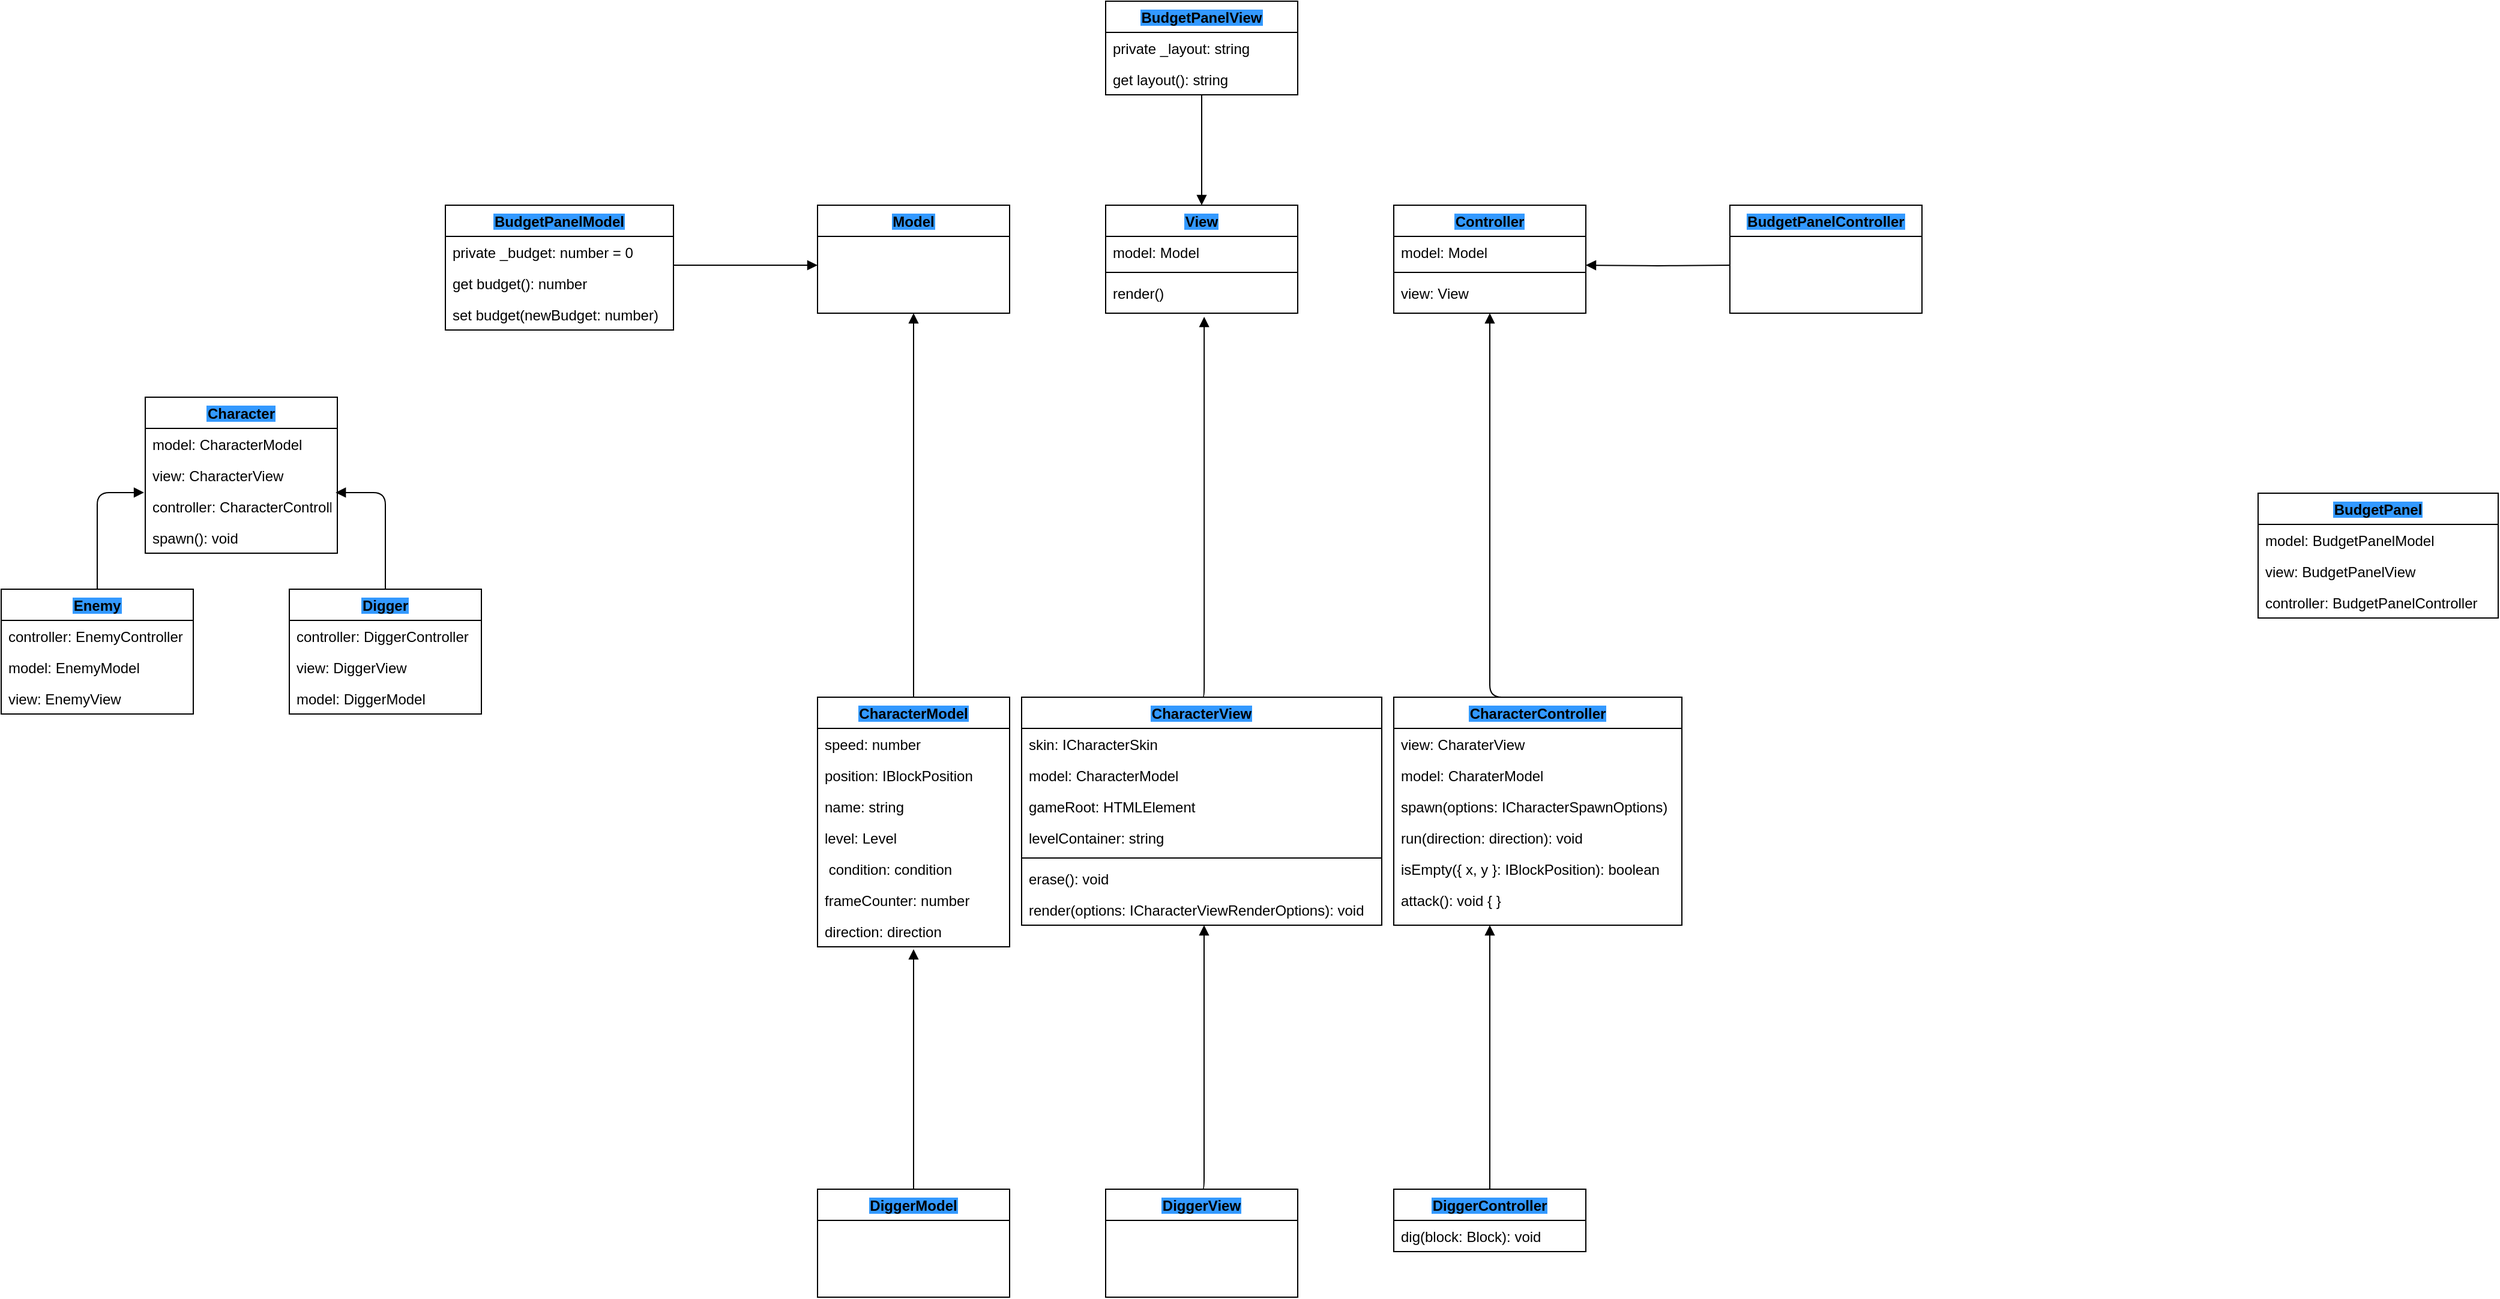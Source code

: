 <mxfile version="13.2.1" type="github">
  <diagram id="IyPydjw5QlKbOZAZAvIa" name="Page-1">
    <mxGraphModel dx="3267" dy="2639" grid="1" gridSize="10" guides="1" tooltips="1" connect="1" arrows="1" fold="1" page="1" pageScale="1" pageWidth="827" pageHeight="1169" math="0" shadow="0">
      <root>
        <mxCell id="0" />
        <mxCell id="1" parent="0" />
        <mxCell id="8UruansU7Lyf3w-Pljux-15" value="Controller" style="swimlane;fontStyle=1;align=center;verticalAlign=top;childLayout=stackLayout;horizontal=1;startSize=26;horizontalStack=0;resizeParent=1;resizeParentMax=0;resizeLast=0;collapsible=1;marginBottom=0;labelBackgroundColor=#3399FF;" vertex="1" parent="1">
          <mxGeometry x="560" y="80" width="160" height="90" as="geometry" />
        </mxCell>
        <mxCell id="8UruansU7Lyf3w-Pljux-16" value="model: Model" style="text;strokeColor=none;fillColor=none;align=left;verticalAlign=top;spacingLeft=4;spacingRight=4;overflow=hidden;rotatable=0;points=[[0,0.5],[1,0.5]];portConstraint=eastwest;" vertex="1" parent="8UruansU7Lyf3w-Pljux-15">
          <mxGeometry y="26" width="160" height="26" as="geometry" />
        </mxCell>
        <mxCell id="8UruansU7Lyf3w-Pljux-17" value="" style="line;strokeWidth=1;fillColor=none;align=left;verticalAlign=middle;spacingTop=-1;spacingLeft=3;spacingRight=3;rotatable=0;labelPosition=right;points=[];portConstraint=eastwest;" vertex="1" parent="8UruansU7Lyf3w-Pljux-15">
          <mxGeometry y="52" width="160" height="8" as="geometry" />
        </mxCell>
        <mxCell id="8UruansU7Lyf3w-Pljux-28" value="view: View" style="text;strokeColor=none;fillColor=none;align=left;verticalAlign=top;spacingLeft=4;spacingRight=4;overflow=hidden;rotatable=0;points=[[0,0.5],[1,0.5]];portConstraint=eastwest;" vertex="1" parent="8UruansU7Lyf3w-Pljux-15">
          <mxGeometry y="60" width="160" height="30" as="geometry" />
        </mxCell>
        <mxCell id="8UruansU7Lyf3w-Pljux-20" value="View" style="swimlane;fontStyle=1;align=center;verticalAlign=top;childLayout=stackLayout;horizontal=1;startSize=26;horizontalStack=0;resizeParent=1;resizeParentMax=0;resizeLast=0;collapsible=1;marginBottom=0;labelBackgroundColor=#3399FF;" vertex="1" parent="1">
          <mxGeometry x="320" y="80" width="160" height="90" as="geometry" />
        </mxCell>
        <mxCell id="8UruansU7Lyf3w-Pljux-21" value="model: Model" style="text;strokeColor=none;fillColor=none;align=left;verticalAlign=top;spacingLeft=4;spacingRight=4;overflow=hidden;rotatable=0;points=[[0,0.5],[1,0.5]];portConstraint=eastwest;" vertex="1" parent="8UruansU7Lyf3w-Pljux-20">
          <mxGeometry y="26" width="160" height="26" as="geometry" />
        </mxCell>
        <mxCell id="8UruansU7Lyf3w-Pljux-22" value="" style="line;strokeWidth=1;fillColor=none;align=left;verticalAlign=middle;spacingTop=-1;spacingLeft=3;spacingRight=3;rotatable=0;labelPosition=right;points=[];portConstraint=eastwest;" vertex="1" parent="8UruansU7Lyf3w-Pljux-20">
          <mxGeometry y="52" width="160" height="8" as="geometry" />
        </mxCell>
        <mxCell id="8UruansU7Lyf3w-Pljux-23" value="render()" style="text;strokeColor=none;fillColor=none;align=left;verticalAlign=top;spacingLeft=4;spacingRight=4;overflow=hidden;rotatable=0;points=[[0,0.5],[1,0.5]];portConstraint=eastwest;" vertex="1" parent="8UruansU7Lyf3w-Pljux-20">
          <mxGeometry y="60" width="160" height="30" as="geometry" />
        </mxCell>
        <mxCell id="8UruansU7Lyf3w-Pljux-24" value="Model" style="swimlane;fontStyle=1;align=center;verticalAlign=top;childLayout=stackLayout;horizontal=1;startSize=26;horizontalStack=0;resizeParent=1;resizeParentMax=0;resizeLast=0;collapsible=1;marginBottom=0;labelBackgroundColor=#3399FF;" vertex="1" parent="1">
          <mxGeometry x="80" y="80" width="160" height="90" as="geometry" />
        </mxCell>
        <mxCell id="8UruansU7Lyf3w-Pljux-30" value="" style="endArrow=block;endFill=1;html=1;edgeStyle=orthogonalEdgeStyle;align=left;verticalAlign=top;exitX=0.5;exitY=0;exitDx=0;exitDy=0;entryX=0.5;entryY=1;entryDx=0;entryDy=0;" edge="1" parent="1" source="8UruansU7Lyf3w-Pljux-29" target="8UruansU7Lyf3w-Pljux-24">
          <mxGeometry x="-1" relative="1" as="geometry">
            <mxPoint x="370" y="310" as="sourcePoint" />
            <mxPoint x="530" y="310" as="targetPoint" />
          </mxGeometry>
        </mxCell>
        <mxCell id="8UruansU7Lyf3w-Pljux-35" value="" style="endArrow=block;endFill=1;html=1;edgeStyle=orthogonalEdgeStyle;align=left;verticalAlign=top;exitX=0.5;exitY=0;exitDx=0;exitDy=0;entryX=0.513;entryY=1.1;entryDx=0;entryDy=0;entryPerimeter=0;" edge="1" parent="1" source="8UruansU7Lyf3w-Pljux-34" target="8UruansU7Lyf3w-Pljux-23">
          <mxGeometry x="-1" relative="1" as="geometry">
            <mxPoint x="610" y="310" as="sourcePoint" />
            <mxPoint x="400" y="170" as="targetPoint" />
            <Array as="points">
              <mxPoint x="402" y="490" />
            </Array>
          </mxGeometry>
        </mxCell>
        <mxCell id="8UruansU7Lyf3w-Pljux-37" value="" style="endArrow=block;endFill=1;html=1;edgeStyle=orthogonalEdgeStyle;align=left;verticalAlign=top;exitX=0.5;exitY=0;exitDx=0;exitDy=0;" edge="1" parent="1" source="8UruansU7Lyf3w-Pljux-39" target="8UruansU7Lyf3w-Pljux-28">
          <mxGeometry x="-1" relative="1" as="geometry">
            <mxPoint x="850" y="310" as="sourcePoint" />
            <mxPoint x="660" y="250" as="targetPoint" />
            <Array as="points">
              <mxPoint x="640" y="360" />
              <mxPoint x="640" y="360" />
            </Array>
          </mxGeometry>
        </mxCell>
        <mxCell id="8UruansU7Lyf3w-Pljux-39" value="CharacterController" style="swimlane;fontStyle=1;align=center;verticalAlign=top;childLayout=stackLayout;horizontal=1;startSize=26;horizontalStack=0;resizeParent=1;resizeParentMax=0;resizeLast=0;collapsible=1;marginBottom=0;labelBackgroundColor=#3399FF;" vertex="1" parent="1">
          <mxGeometry x="560" y="490" width="240" height="190" as="geometry" />
        </mxCell>
        <mxCell id="8UruansU7Lyf3w-Pljux-104" value="view: CharaterView" style="text;strokeColor=none;fillColor=none;align=left;verticalAlign=top;spacingLeft=4;spacingRight=4;overflow=hidden;rotatable=0;points=[[0,0.5],[1,0.5]];portConstraint=eastwest;labelBackgroundColor=none;" vertex="1" parent="8UruansU7Lyf3w-Pljux-39">
          <mxGeometry y="26" width="240" height="26" as="geometry" />
        </mxCell>
        <mxCell id="8UruansU7Lyf3w-Pljux-105" value="model: CharaterModel" style="text;strokeColor=none;fillColor=none;align=left;verticalAlign=top;spacingLeft=4;spacingRight=4;overflow=hidden;rotatable=0;points=[[0,0.5],[1,0.5]];portConstraint=eastwest;labelBackgroundColor=none;" vertex="1" parent="8UruansU7Lyf3w-Pljux-39">
          <mxGeometry y="52" width="240" height="26" as="geometry" />
        </mxCell>
        <mxCell id="8UruansU7Lyf3w-Pljux-107" value="spawn(options: ICharacterSpawnOptions)" style="text;strokeColor=none;fillColor=none;align=left;verticalAlign=top;spacingLeft=4;spacingRight=4;overflow=hidden;rotatable=0;points=[[0,0.5],[1,0.5]];portConstraint=eastwest;labelBackgroundColor=none;" vertex="1" parent="8UruansU7Lyf3w-Pljux-39">
          <mxGeometry y="78" width="240" height="26" as="geometry" />
        </mxCell>
        <mxCell id="8UruansU7Lyf3w-Pljux-108" value="run(direction: direction): void" style="text;strokeColor=none;fillColor=none;align=left;verticalAlign=top;spacingLeft=4;spacingRight=4;overflow=hidden;rotatable=0;points=[[0,0.5],[1,0.5]];portConstraint=eastwest;labelBackgroundColor=none;" vertex="1" parent="8UruansU7Lyf3w-Pljux-39">
          <mxGeometry y="104" width="240" height="26" as="geometry" />
        </mxCell>
        <mxCell id="8UruansU7Lyf3w-Pljux-109" value="isEmpty({ x, y }: IBlockPosition): boolean" style="text;strokeColor=none;fillColor=none;align=left;verticalAlign=top;spacingLeft=4;spacingRight=4;overflow=hidden;rotatable=0;points=[[0,0.5],[1,0.5]];portConstraint=eastwest;labelBackgroundColor=none;" vertex="1" parent="8UruansU7Lyf3w-Pljux-39">
          <mxGeometry y="130" width="240" height="26" as="geometry" />
        </mxCell>
        <mxCell id="8UruansU7Lyf3w-Pljux-110" value="attack(): void { }" style="text;strokeColor=none;fillColor=none;align=left;verticalAlign=top;spacingLeft=4;spacingRight=4;overflow=hidden;rotatable=0;points=[[0,0.5],[1,0.5]];portConstraint=eastwest;labelBackgroundColor=none;" vertex="1" parent="8UruansU7Lyf3w-Pljux-39">
          <mxGeometry y="156" width="240" height="34" as="geometry" />
        </mxCell>
        <mxCell id="8UruansU7Lyf3w-Pljux-34" value="CharacterView" style="swimlane;fontStyle=1;align=center;verticalAlign=top;childLayout=stackLayout;horizontal=1;startSize=26;horizontalStack=0;resizeParent=1;resizeParentMax=0;resizeLast=0;collapsible=1;marginBottom=0;labelBackgroundColor=#3399FF;" vertex="1" parent="1">
          <mxGeometry x="250" y="490" width="300" height="190" as="geometry" />
        </mxCell>
        <mxCell id="8UruansU7Lyf3w-Pljux-83" value="skin: ICharacterSkin" style="text;strokeColor=none;fillColor=none;align=left;verticalAlign=top;spacingLeft=4;spacingRight=4;overflow=hidden;rotatable=0;points=[[0,0.5],[1,0.5]];portConstraint=eastwest;labelBackgroundColor=none;" vertex="1" parent="8UruansU7Lyf3w-Pljux-34">
          <mxGeometry y="26" width="300" height="26" as="geometry" />
        </mxCell>
        <mxCell id="8UruansU7Lyf3w-Pljux-88" value="model: CharacterModel" style="text;strokeColor=none;fillColor=none;align=left;verticalAlign=top;spacingLeft=4;spacingRight=4;overflow=hidden;rotatable=0;points=[[0,0.5],[1,0.5]];portConstraint=eastwest;labelBackgroundColor=none;" vertex="1" parent="8UruansU7Lyf3w-Pljux-34">
          <mxGeometry y="52" width="300" height="26" as="geometry" />
        </mxCell>
        <mxCell id="8UruansU7Lyf3w-Pljux-89" value="gameRoot: HTMLElement" style="text;strokeColor=none;fillColor=none;align=left;verticalAlign=top;spacingLeft=4;spacingRight=4;overflow=hidden;rotatable=0;points=[[0,0.5],[1,0.5]];portConstraint=eastwest;labelBackgroundColor=none;" vertex="1" parent="8UruansU7Lyf3w-Pljux-34">
          <mxGeometry y="78" width="300" height="26" as="geometry" />
        </mxCell>
        <mxCell id="8UruansU7Lyf3w-Pljux-90" value="levelContainer: string" style="text;strokeColor=none;fillColor=none;align=left;verticalAlign=top;spacingLeft=4;spacingRight=4;overflow=hidden;rotatable=0;points=[[0,0.5],[1,0.5]];portConstraint=eastwest;labelBackgroundColor=none;" vertex="1" parent="8UruansU7Lyf3w-Pljux-34">
          <mxGeometry y="104" width="300" height="26" as="geometry" />
        </mxCell>
        <mxCell id="8UruansU7Lyf3w-Pljux-106" value="" style="line;strokeWidth=1;fillColor=none;align=left;verticalAlign=middle;spacingTop=-1;spacingLeft=3;spacingRight=3;rotatable=0;labelPosition=right;points=[];portConstraint=eastwest;labelBackgroundColor=none;" vertex="1" parent="8UruansU7Lyf3w-Pljux-34">
          <mxGeometry y="130" width="300" height="8" as="geometry" />
        </mxCell>
        <mxCell id="8UruansU7Lyf3w-Pljux-93" value="erase(): void" style="text;strokeColor=none;fillColor=none;align=left;verticalAlign=top;spacingLeft=4;spacingRight=4;overflow=hidden;rotatable=0;points=[[0,0.5],[1,0.5]];portConstraint=eastwest;labelBackgroundColor=none;" vertex="1" parent="8UruansU7Lyf3w-Pljux-34">
          <mxGeometry y="138" width="300" height="26" as="geometry" />
        </mxCell>
        <mxCell id="8UruansU7Lyf3w-Pljux-100" value="render(options: ICharacterViewRenderOptions): void" style="text;strokeColor=none;fillColor=none;align=left;verticalAlign=top;spacingLeft=4;spacingRight=4;overflow=hidden;rotatable=0;points=[[0,0.5],[1,0.5]];portConstraint=eastwest;labelBackgroundColor=none;" vertex="1" parent="8UruansU7Lyf3w-Pljux-34">
          <mxGeometry y="164" width="300" height="26" as="geometry" />
        </mxCell>
        <mxCell id="8UruansU7Lyf3w-Pljux-29" value="CharacterModel" style="swimlane;fontStyle=1;align=center;verticalAlign=top;childLayout=stackLayout;horizontal=1;startSize=26;horizontalStack=0;resizeParent=1;resizeParentMax=0;resizeLast=0;collapsible=1;marginBottom=0;labelBackgroundColor=#3399FF;" vertex="1" parent="1">
          <mxGeometry x="80" y="490" width="160" height="208" as="geometry" />
        </mxCell>
        <mxCell id="8UruansU7Lyf3w-Pljux-74" value="speed: number" style="text;strokeColor=none;fillColor=none;align=left;verticalAlign=top;spacingLeft=4;spacingRight=4;overflow=hidden;rotatable=0;points=[[0,0.5],[1,0.5]];portConstraint=eastwest;labelBackgroundColor=none;" vertex="1" parent="8UruansU7Lyf3w-Pljux-29">
          <mxGeometry y="26" width="160" height="26" as="geometry" />
        </mxCell>
        <mxCell id="8UruansU7Lyf3w-Pljux-77" value="position: IBlockPosition" style="text;strokeColor=none;fillColor=none;align=left;verticalAlign=top;spacingLeft=4;spacingRight=4;overflow=hidden;rotatable=0;points=[[0,0.5],[1,0.5]];portConstraint=eastwest;labelBackgroundColor=none;" vertex="1" parent="8UruansU7Lyf3w-Pljux-29">
          <mxGeometry y="52" width="160" height="26" as="geometry" />
        </mxCell>
        <mxCell id="8UruansU7Lyf3w-Pljux-78" value="name: string" style="text;strokeColor=none;fillColor=none;align=left;verticalAlign=top;spacingLeft=4;spacingRight=4;overflow=hidden;rotatable=0;points=[[0,0.5],[1,0.5]];portConstraint=eastwest;labelBackgroundColor=none;" vertex="1" parent="8UruansU7Lyf3w-Pljux-29">
          <mxGeometry y="78" width="160" height="26" as="geometry" />
        </mxCell>
        <mxCell id="8UruansU7Lyf3w-Pljux-79" value="level: Level" style="text;strokeColor=none;fillColor=none;align=left;verticalAlign=top;spacingLeft=4;spacingRight=4;overflow=hidden;rotatable=0;points=[[0,0.5],[1,0.5]];portConstraint=eastwest;labelBackgroundColor=none;" vertex="1" parent="8UruansU7Lyf3w-Pljux-29">
          <mxGeometry y="104" width="160" height="26" as="geometry" />
        </mxCell>
        <mxCell id="8UruansU7Lyf3w-Pljux-80" value=" condition: condition" style="text;strokeColor=none;fillColor=none;align=left;verticalAlign=top;spacingLeft=4;spacingRight=4;overflow=hidden;rotatable=0;points=[[0,0.5],[1,0.5]];portConstraint=eastwest;labelBackgroundColor=none;" vertex="1" parent="8UruansU7Lyf3w-Pljux-29">
          <mxGeometry y="130" width="160" height="26" as="geometry" />
        </mxCell>
        <mxCell id="8UruansU7Lyf3w-Pljux-81" value="frameCounter: number" style="text;strokeColor=none;fillColor=none;align=left;verticalAlign=top;spacingLeft=4;spacingRight=4;overflow=hidden;rotatable=0;points=[[0,0.5],[1,0.5]];portConstraint=eastwest;labelBackgroundColor=none;" vertex="1" parent="8UruansU7Lyf3w-Pljux-29">
          <mxGeometry y="156" width="160" height="26" as="geometry" />
        </mxCell>
        <mxCell id="8UruansU7Lyf3w-Pljux-82" value="direction: direction" style="text;strokeColor=none;fillColor=none;align=left;verticalAlign=top;spacingLeft=4;spacingRight=4;overflow=hidden;rotatable=0;points=[[0,0.5],[1,0.5]];portConstraint=eastwest;labelBackgroundColor=none;" vertex="1" parent="8UruansU7Lyf3w-Pljux-29">
          <mxGeometry y="182" width="160" height="26" as="geometry" />
        </mxCell>
        <mxCell id="8UruansU7Lyf3w-Pljux-41" value="Character" style="swimlane;fontStyle=1;align=center;verticalAlign=top;childLayout=stackLayout;horizontal=1;startSize=26;horizontalStack=0;resizeParent=1;resizeParentMax=0;resizeLast=0;collapsible=1;marginBottom=0;labelBackgroundColor=#3399FF;" vertex="1" parent="1">
          <mxGeometry x="-480" y="240" width="160" height="130" as="geometry" />
        </mxCell>
        <mxCell id="8UruansU7Lyf3w-Pljux-49" value="model: CharacterModel" style="text;strokeColor=none;fillColor=none;align=left;verticalAlign=top;spacingLeft=4;spacingRight=4;overflow=hidden;rotatable=0;points=[[0,0.5],[1,0.5]];portConstraint=eastwest;labelBackgroundColor=none;" vertex="1" parent="8UruansU7Lyf3w-Pljux-41">
          <mxGeometry y="26" width="160" height="26" as="geometry" />
        </mxCell>
        <mxCell id="8UruansU7Lyf3w-Pljux-50" value="view: CharacterView" style="text;strokeColor=none;fillColor=none;align=left;verticalAlign=top;spacingLeft=4;spacingRight=4;overflow=hidden;rotatable=0;points=[[0,0.5],[1,0.5]];portConstraint=eastwest;labelBackgroundColor=none;" vertex="1" parent="8UruansU7Lyf3w-Pljux-41">
          <mxGeometry y="52" width="160" height="26" as="geometry" />
        </mxCell>
        <mxCell id="8UruansU7Lyf3w-Pljux-51" value="controller: CharacterController" style="text;strokeColor=none;fillColor=none;align=left;verticalAlign=top;spacingLeft=4;spacingRight=4;overflow=hidden;rotatable=0;points=[[0,0.5],[1,0.5]];portConstraint=eastwest;labelBackgroundColor=none;" vertex="1" parent="8UruansU7Lyf3w-Pljux-41">
          <mxGeometry y="78" width="160" height="26" as="geometry" />
        </mxCell>
        <mxCell id="8UruansU7Lyf3w-Pljux-48" value="spawn(): void" style="text;strokeColor=none;fillColor=none;align=left;verticalAlign=top;spacingLeft=4;spacingRight=4;overflow=hidden;rotatable=0;points=[[0,0.5],[1,0.5]];portConstraint=eastwest;labelBackgroundColor=none;" vertex="1" parent="8UruansU7Lyf3w-Pljux-41">
          <mxGeometry y="104" width="160" height="26" as="geometry" />
        </mxCell>
        <mxCell id="8UruansU7Lyf3w-Pljux-45" value="Digger" style="swimlane;fontStyle=1;align=center;verticalAlign=top;childLayout=stackLayout;horizontal=1;startSize=26;horizontalStack=0;resizeParent=1;resizeParentMax=0;resizeLast=0;collapsible=1;marginBottom=0;labelBackgroundColor=#3399FF;" vertex="1" parent="1">
          <mxGeometry x="-360" y="400" width="160" height="104" as="geometry" />
        </mxCell>
        <mxCell id="8UruansU7Lyf3w-Pljux-113" value="controller: DiggerController" style="text;strokeColor=none;fillColor=none;align=left;verticalAlign=top;spacingLeft=4;spacingRight=4;overflow=hidden;rotatable=0;points=[[0,0.5],[1,0.5]];portConstraint=eastwest;labelBackgroundColor=none;" vertex="1" parent="8UruansU7Lyf3w-Pljux-45">
          <mxGeometry y="26" width="160" height="26" as="geometry" />
        </mxCell>
        <mxCell id="8UruansU7Lyf3w-Pljux-112" value="view: DiggerView" style="text;strokeColor=none;fillColor=none;align=left;verticalAlign=top;spacingLeft=4;spacingRight=4;overflow=hidden;rotatable=0;points=[[0,0.5],[1,0.5]];portConstraint=eastwest;labelBackgroundColor=none;" vertex="1" parent="8UruansU7Lyf3w-Pljux-45">
          <mxGeometry y="52" width="160" height="26" as="geometry" />
        </mxCell>
        <mxCell id="8UruansU7Lyf3w-Pljux-111" value="model: DiggerModel" style="text;strokeColor=none;fillColor=none;align=left;verticalAlign=top;spacingLeft=4;spacingRight=4;overflow=hidden;rotatable=0;points=[[0,0.5],[1,0.5]];portConstraint=eastwest;labelBackgroundColor=none;" vertex="1" parent="8UruansU7Lyf3w-Pljux-45">
          <mxGeometry y="78" width="160" height="26" as="geometry" />
        </mxCell>
        <mxCell id="8UruansU7Lyf3w-Pljux-46" value="Enemy" style="swimlane;fontStyle=1;align=center;verticalAlign=top;childLayout=stackLayout;horizontal=1;startSize=26;horizontalStack=0;resizeParent=1;resizeParentMax=0;resizeLast=0;collapsible=1;marginBottom=0;labelBackgroundColor=#3399FF;" vertex="1" parent="1">
          <mxGeometry x="-600" y="400" width="160" height="104" as="geometry" />
        </mxCell>
        <mxCell id="8UruansU7Lyf3w-Pljux-69" value="" style="endArrow=block;endFill=1;html=1;edgeStyle=orthogonalEdgeStyle;align=left;verticalAlign=top;entryX=-0.006;entryY=0.057;entryDx=0;entryDy=0;entryPerimeter=0;" edge="1" parent="8UruansU7Lyf3w-Pljux-46" target="8UruansU7Lyf3w-Pljux-51">
          <mxGeometry x="-1" relative="1" as="geometry">
            <mxPoint x="80" as="sourcePoint" />
            <mxPoint x="220" as="targetPoint" />
            <Array as="points">
              <mxPoint x="80" />
              <mxPoint x="80" y="-81" />
            </Array>
          </mxGeometry>
        </mxCell>
        <mxCell id="8UruansU7Lyf3w-Pljux-114" value="controller: EnemyController" style="text;strokeColor=none;fillColor=none;align=left;verticalAlign=top;spacingLeft=4;spacingRight=4;overflow=hidden;rotatable=0;points=[[0,0.5],[1,0.5]];portConstraint=eastwest;labelBackgroundColor=none;" vertex="1" parent="8UruansU7Lyf3w-Pljux-46">
          <mxGeometry y="26" width="160" height="26" as="geometry" />
        </mxCell>
        <mxCell id="8UruansU7Lyf3w-Pljux-116" value="model: EnemyModel" style="text;strokeColor=none;fillColor=none;align=left;verticalAlign=top;spacingLeft=4;spacingRight=4;overflow=hidden;rotatable=0;points=[[0,0.5],[1,0.5]];portConstraint=eastwest;labelBackgroundColor=none;" vertex="1" parent="8UruansU7Lyf3w-Pljux-46">
          <mxGeometry y="52" width="160" height="26" as="geometry" />
        </mxCell>
        <mxCell id="8UruansU7Lyf3w-Pljux-115" value="view: EnemyView" style="text;strokeColor=none;fillColor=none;align=left;verticalAlign=top;spacingLeft=4;spacingRight=4;overflow=hidden;rotatable=0;points=[[0,0.5],[1,0.5]];portConstraint=eastwest;labelBackgroundColor=none;" vertex="1" parent="8UruansU7Lyf3w-Pljux-46">
          <mxGeometry y="78" width="160" height="26" as="geometry" />
        </mxCell>
        <mxCell id="8UruansU7Lyf3w-Pljux-52" value="" style="endArrow=block;endFill=1;html=1;edgeStyle=orthogonalEdgeStyle;align=left;verticalAlign=top;exitX=0.5;exitY=0;exitDx=0;exitDy=0;" edge="1" source="8UruansU7Lyf3w-Pljux-53" parent="1">
          <mxGeometry x="-1" relative="1" as="geometry">
            <mxPoint x="370" y="720" as="sourcePoint" />
            <mxPoint x="160" y="700" as="targetPoint" />
          </mxGeometry>
        </mxCell>
        <mxCell id="8UruansU7Lyf3w-Pljux-54" value="" style="endArrow=block;endFill=1;html=1;edgeStyle=orthogonalEdgeStyle;align=left;verticalAlign=top;exitX=0.5;exitY=0;exitDx=0;exitDy=0;" edge="1" source="8UruansU7Lyf3w-Pljux-55" parent="1" target="8UruansU7Lyf3w-Pljux-100">
          <mxGeometry x="-1" relative="1" as="geometry">
            <mxPoint x="610" y="720" as="sourcePoint" />
            <mxPoint x="402" y="680" as="targetPoint" />
            <Array as="points">
              <mxPoint x="402" y="900" />
            </Array>
          </mxGeometry>
        </mxCell>
        <mxCell id="8UruansU7Lyf3w-Pljux-56" value="" style="endArrow=block;endFill=1;html=1;edgeStyle=orthogonalEdgeStyle;align=left;verticalAlign=top;exitX=0.5;exitY=0;exitDx=0;exitDy=0;" edge="1" source="8UruansU7Lyf3w-Pljux-57" parent="1">
          <mxGeometry x="-1" relative="1" as="geometry">
            <mxPoint x="850" y="720" as="sourcePoint" />
            <mxPoint x="640" y="680" as="targetPoint" />
            <Array as="points">
              <mxPoint x="640" y="770" />
              <mxPoint x="640" y="770" />
            </Array>
          </mxGeometry>
        </mxCell>
        <mxCell id="8UruansU7Lyf3w-Pljux-64" value="BudgetPanelView" style="swimlane;fontStyle=1;align=center;verticalAlign=top;childLayout=stackLayout;horizontal=1;startSize=26;horizontalStack=0;resizeParent=1;resizeParentMax=0;resizeLast=0;collapsible=1;marginBottom=0;labelBackgroundColor=#3399FF;" vertex="1" parent="1">
          <mxGeometry x="320" y="-90" width="160" height="78" as="geometry" />
        </mxCell>
        <mxCell id="8UruansU7Lyf3w-Pljux-131" value="private _layout: string " style="text;strokeColor=none;fillColor=none;align=left;verticalAlign=top;spacingLeft=4;spacingRight=4;overflow=hidden;rotatable=0;points=[[0,0.5],[1,0.5]];portConstraint=eastwest;labelBackgroundColor=none;" vertex="1" parent="8UruansU7Lyf3w-Pljux-64">
          <mxGeometry y="26" width="160" height="26" as="geometry" />
        </mxCell>
        <mxCell id="8UruansU7Lyf3w-Pljux-132" value="get layout(): string" style="text;strokeColor=none;fillColor=none;align=left;verticalAlign=top;spacingLeft=4;spacingRight=4;overflow=hidden;rotatable=0;points=[[0,0.5],[1,0.5]];portConstraint=eastwest;labelBackgroundColor=none;" vertex="1" parent="8UruansU7Lyf3w-Pljux-64">
          <mxGeometry y="52" width="160" height="26" as="geometry" />
        </mxCell>
        <mxCell id="8UruansU7Lyf3w-Pljux-53" value="DiggerModel" style="swimlane;fontStyle=1;align=center;verticalAlign=top;childLayout=stackLayout;horizontal=1;startSize=26;horizontalStack=0;resizeParent=1;resizeParentMax=0;resizeLast=0;collapsible=1;marginBottom=0;labelBackgroundColor=#3399FF;" vertex="1" parent="1">
          <mxGeometry x="80" y="900" width="160" height="90" as="geometry" />
        </mxCell>
        <mxCell id="8UruansU7Lyf3w-Pljux-55" value="DiggerView" style="swimlane;fontStyle=1;align=center;verticalAlign=top;childLayout=stackLayout;horizontal=1;startSize=26;horizontalStack=0;resizeParent=1;resizeParentMax=0;resizeLast=0;collapsible=1;marginBottom=0;labelBackgroundColor=#3399FF;" vertex="1" parent="1">
          <mxGeometry x="320" y="900" width="160" height="90" as="geometry" />
        </mxCell>
        <mxCell id="8UruansU7Lyf3w-Pljux-57" value="DiggerController" style="swimlane;fontStyle=1;align=center;verticalAlign=top;childLayout=stackLayout;horizontal=1;startSize=26;horizontalStack=0;resizeParent=1;resizeParentMax=0;resizeLast=0;collapsible=1;marginBottom=0;labelBackgroundColor=#3399FF;" vertex="1" parent="1">
          <mxGeometry x="560" y="900" width="160" height="52" as="geometry" />
        </mxCell>
        <mxCell id="8UruansU7Lyf3w-Pljux-117" value="dig(block: Block): void" style="text;strokeColor=none;fillColor=none;align=left;verticalAlign=top;spacingLeft=4;spacingRight=4;overflow=hidden;rotatable=0;points=[[0,0.5],[1,0.5]];portConstraint=eastwest;labelBackgroundColor=none;" vertex="1" parent="8UruansU7Lyf3w-Pljux-57">
          <mxGeometry y="26" width="160" height="26" as="geometry" />
        </mxCell>
        <mxCell id="8UruansU7Lyf3w-Pljux-58" value="BudgetPanelModel" style="swimlane;fontStyle=1;align=center;verticalAlign=top;childLayout=stackLayout;horizontal=1;startSize=26;horizontalStack=0;resizeParent=1;resizeParentMax=0;resizeLast=0;collapsible=1;marginBottom=0;labelBackgroundColor=#3399FF;" vertex="1" parent="1">
          <mxGeometry x="-230" y="80" width="190" height="104" as="geometry" />
        </mxCell>
        <mxCell id="8UruansU7Lyf3w-Pljux-127" value="private _budget: number = 0" style="text;strokeColor=none;fillColor=none;align=left;verticalAlign=top;spacingLeft=4;spacingRight=4;overflow=hidden;rotatable=0;points=[[0,0.5],[1,0.5]];portConstraint=eastwest;labelBackgroundColor=none;" vertex="1" parent="8UruansU7Lyf3w-Pljux-58">
          <mxGeometry y="26" width="190" height="26" as="geometry" />
        </mxCell>
        <mxCell id="8UruansU7Lyf3w-Pljux-128" value="get budget(): number" style="text;strokeColor=none;fillColor=none;align=left;verticalAlign=top;spacingLeft=4;spacingRight=4;overflow=hidden;rotatable=0;points=[[0,0.5],[1,0.5]];portConstraint=eastwest;labelBackgroundColor=none;" vertex="1" parent="8UruansU7Lyf3w-Pljux-58">
          <mxGeometry y="52" width="190" height="26" as="geometry" />
        </mxCell>
        <mxCell id="8UruansU7Lyf3w-Pljux-129" value="set budget(newBudget: number)" style="text;strokeColor=none;fillColor=none;align=left;verticalAlign=top;spacingLeft=4;spacingRight=4;overflow=hidden;rotatable=0;points=[[0,0.5],[1,0.5]];portConstraint=eastwest;labelBackgroundColor=none;" vertex="1" parent="8UruansU7Lyf3w-Pljux-58">
          <mxGeometry y="78" width="190" height="26" as="geometry" />
        </mxCell>
        <mxCell id="8UruansU7Lyf3w-Pljux-62" value="" style="endArrow=block;endFill=1;html=1;edgeStyle=orthogonalEdgeStyle;align=left;verticalAlign=top;" edge="1" parent="1">
          <mxGeometry x="-1" relative="1" as="geometry">
            <mxPoint x="-40" y="130" as="sourcePoint" />
            <mxPoint x="80" y="130" as="targetPoint" />
          </mxGeometry>
        </mxCell>
        <mxCell id="8UruansU7Lyf3w-Pljux-65" value="" style="endArrow=block;endFill=1;html=1;edgeStyle=orthogonalEdgeStyle;align=left;verticalAlign=top;entryX=0.5;entryY=0;entryDx=0;entryDy=0;exitX=0.5;exitY=1;exitDx=0;exitDy=0;" edge="1" parent="1" source="8UruansU7Lyf3w-Pljux-64" target="8UruansU7Lyf3w-Pljux-20">
          <mxGeometry x="-1" relative="1" as="geometry">
            <mxPoint x="340" y="30" as="sourcePoint" />
            <mxPoint x="460" y="30" as="targetPoint" />
            <Array as="points" />
          </mxGeometry>
        </mxCell>
        <mxCell id="8UruansU7Lyf3w-Pljux-68" value="" style="endArrow=block;endFill=1;html=1;edgeStyle=orthogonalEdgeStyle;align=left;verticalAlign=top;entryX=1;entryY=0.923;entryDx=0;entryDy=0;entryPerimeter=0;" edge="1" parent="1" target="8UruansU7Lyf3w-Pljux-16">
          <mxGeometry x="-1" relative="1" as="geometry">
            <mxPoint x="840" y="130" as="sourcePoint" />
            <mxPoint x="920" y="250" as="targetPoint" />
            <Array as="points" />
          </mxGeometry>
        </mxCell>
        <mxCell id="8UruansU7Lyf3w-Pljux-67" value="BudgetPanelController" style="swimlane;fontStyle=1;align=center;verticalAlign=top;childLayout=stackLayout;horizontal=1;startSize=26;horizontalStack=0;resizeParent=1;resizeParentMax=0;resizeLast=0;collapsible=1;marginBottom=0;labelBackgroundColor=#3399FF;" vertex="1" parent="1">
          <mxGeometry x="840" y="80" width="160" height="90" as="geometry" />
        </mxCell>
        <mxCell id="8UruansU7Lyf3w-Pljux-71" value="" style="endArrow=block;endFill=1;html=1;edgeStyle=orthogonalEdgeStyle;align=left;verticalAlign=top;entryX=0.991;entryY=1.057;entryDx=0;entryDy=0;entryPerimeter=0;exitX=0.5;exitY=0;exitDx=0;exitDy=0;" edge="1" parent="1" source="8UruansU7Lyf3w-Pljux-45" target="8UruansU7Lyf3w-Pljux-50">
          <mxGeometry x="-1" relative="1" as="geometry">
            <mxPoint x="-280" y="350" as="sourcePoint" />
            <mxPoint x="-120" y="350" as="targetPoint" />
          </mxGeometry>
        </mxCell>
        <mxCell id="8UruansU7Lyf3w-Pljux-122" value="BudgetPanel" style="swimlane;fontStyle=1;align=center;verticalAlign=top;childLayout=stackLayout;horizontal=1;startSize=26;horizontalStack=0;resizeParent=1;resizeParentMax=0;resizeLast=0;collapsible=1;marginBottom=0;labelBackgroundColor=#3399FF;" vertex="1" parent="1">
          <mxGeometry x="1280" y="320" width="200" height="104" as="geometry" />
        </mxCell>
        <mxCell id="8UruansU7Lyf3w-Pljux-123" value="model: BudgetPanelModel" style="text;strokeColor=none;fillColor=none;align=left;verticalAlign=top;spacingLeft=4;spacingRight=4;overflow=hidden;rotatable=0;points=[[0,0.5],[1,0.5]];portConstraint=eastwest;labelBackgroundColor=none;" vertex="1" parent="8UruansU7Lyf3w-Pljux-122">
          <mxGeometry y="26" width="200" height="26" as="geometry" />
        </mxCell>
        <mxCell id="8UruansU7Lyf3w-Pljux-124" value="view: BudgetPanelView" style="text;strokeColor=none;fillColor=none;align=left;verticalAlign=top;spacingLeft=4;spacingRight=4;overflow=hidden;rotatable=0;points=[[0,0.5],[1,0.5]];portConstraint=eastwest;labelBackgroundColor=none;" vertex="1" parent="8UruansU7Lyf3w-Pljux-122">
          <mxGeometry y="52" width="200" height="26" as="geometry" />
        </mxCell>
        <mxCell id="8UruansU7Lyf3w-Pljux-125" value="controller: BudgetPanelController" style="text;strokeColor=none;fillColor=none;align=left;verticalAlign=top;spacingLeft=4;spacingRight=4;overflow=hidden;rotatable=0;points=[[0,0.5],[1,0.5]];portConstraint=eastwest;labelBackgroundColor=none;" vertex="1" parent="8UruansU7Lyf3w-Pljux-122">
          <mxGeometry y="78" width="200" height="26" as="geometry" />
        </mxCell>
      </root>
    </mxGraphModel>
  </diagram>
</mxfile>
